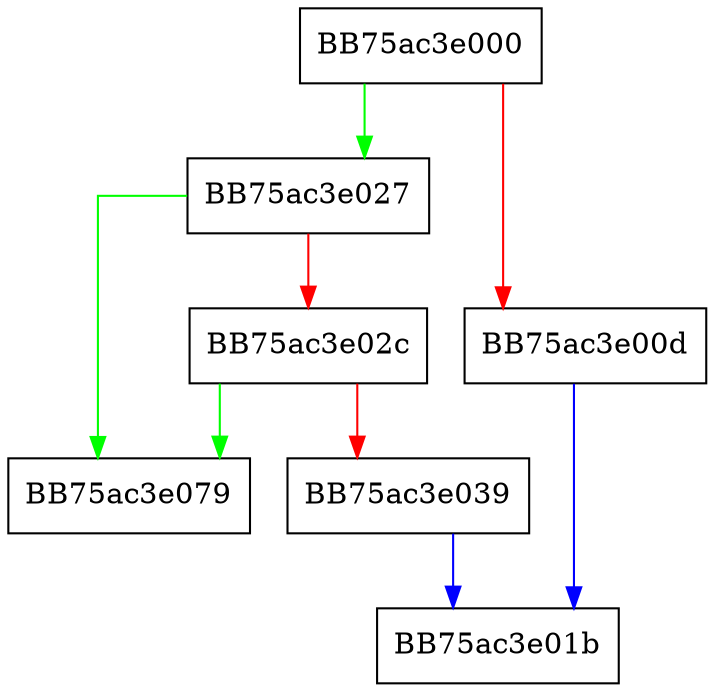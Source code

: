 digraph FindFirst {
  node [shape="box"];
  graph [splines=ortho];
  BB75ac3e000 -> BB75ac3e027 [color="green"];
  BB75ac3e000 -> BB75ac3e00d [color="red"];
  BB75ac3e00d -> BB75ac3e01b [color="blue"];
  BB75ac3e027 -> BB75ac3e079 [color="green"];
  BB75ac3e027 -> BB75ac3e02c [color="red"];
  BB75ac3e02c -> BB75ac3e079 [color="green"];
  BB75ac3e02c -> BB75ac3e039 [color="red"];
  BB75ac3e039 -> BB75ac3e01b [color="blue"];
}